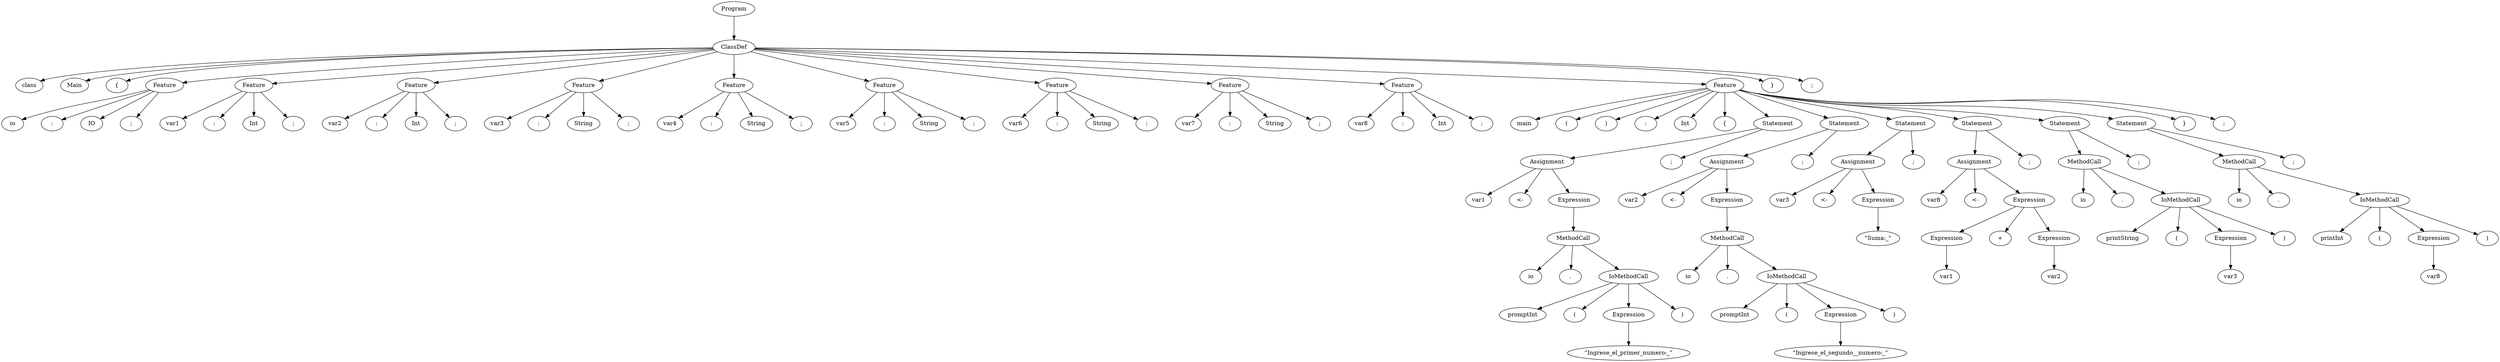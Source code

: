 digraph tree {
rankdir=TB;
nodesep=0.6;
ranksep=0.8;
    "Program_2131276376880" [label="Program"];
    "ClassDef_2131276377328" [label="ClassDef"];
    "class_2131301654464" [label="class"];
    "Main_2131301683392" [label="Main"];
    "{_2131301684864" [label="{"];
    "Feature_2131276377440" [label="Feature"];
    "io_2131301685376" [label="io"];
    ":_2131301686272" [label=":"];
    "IO_2131301686336" [label="IO"];
    ";_2131301686400" [label=";"];
    "Feature_2131276377888" [label="Feature"];
    "var1_2131301686080" [label="var1"];
    ":_2131301686592" [label=":"];
    "Int_2131301686656" [label="Int"];
    ";_2131301686720" [label=";"];
    "Feature_2131276378000" [label="Feature"];
    "var2_2131301686848" [label="var2"];
    ":_2131301686912" [label=":"];
    "Int_2131301686976" [label="Int"];
    ";_2131301687040" [label=";"];
    "Feature_2131360260160" [label="Feature"];
    "var3_2131301687168" [label="var3"];
    ":_2131301687232" [label=":"];
    "String_2131301686208" [label="String"];
    ";_2131360264320" [label=";"];
    "Feature_2131360260272" [label="Feature"];
    "var4_2131360264448" [label="var4"];
    ":_2131360264512" [label=":"];
    "String_2131360264576" [label="String"];
    ";_2131360264640" [label=";"];
    "Feature_2131360260384" [label="Feature"];
    "var5_2131301686464" [label="var5"];
    ":_2131360264256" [label=":"];
    "String_2131360264832" [label="String"];
    ";_2131360264896" [label=";"];
    "Feature_2131360260496" [label="Feature"];
    "var6_2131360265024" [label="var6"];
    ":_2131360265088" [label=":"];
    "String_2131360265152" [label="String"];
    ";_2131360265216" [label=";"];
    "Feature_2131360260608" [label="Feature"];
    "var7_2131360265344" [label="var7"];
    ":_2131360265408" [label=":"];
    "String_2131360265472" [label="String"];
    ";_2131360265536" [label=";"];
    "Feature_2131360260720" [label="Feature"];
    "var8_2131360265664" [label="var8"];
    ":_2131360265728" [label=":"];
    "Int_2131360265792" [label="Int"];
    ";_2131360265856" [label=";"];
    "Feature_2131360260832" [label="Feature"];
    "main_2131360265984" [label="main"];
    "(_2131360266112" [label="("];
    ")_2131360266240" [label=")"];
    ":_2131360266304" [label=":"];
    "Int_2131360266368" [label="Int"];
    "{_2131360266496" [label="{"];
    "Statement_2131360261056" [label="Statement"];
    "Assignment_2131360261504" [label="Assignment"];
    "var1_2131360267520" [label="var1"];
    "<-_2131360266560" [label="<-"];
    "Expression_2131360261616" [label="Expression"];
    "MethodCall_2131360262064" [label="MethodCall"];
    "io_2131360267328" [label="io"];
    "._2131360267712" [label="."];
    "IoMethodCall_2131360262176" [label="IoMethodCall"];
    "promptInt_2131360277440" [label="promptInt"];
    "(_2131360276800" [label="("];
    "Expression_2131360262288" [label="Expression"];
    "\\\"Ingrese_el_primer_numero:_\\\"_2131360277568" [label="\"Ingrese_el_primer_numero:_\""];
    ")_2131360279296" [label=")"];
    ";_2131360279360" [label=";"];
    "Statement_2131360262848" [label="Statement"];
    "Assignment_2131360262960" [label="Assignment"];
    "var2_2131360279424" [label="var2"];
    "<-_2131360279616" [label="<-"];
    "Expression_2131360263072" [label="Expression"];
    "MethodCall_2131360263184" [label="MethodCall"];
    "io_2131360279680" [label="io"];
    "._2131360279744" [label="."];
    "IoMethodCall_2131360263296" [label="IoMethodCall"];
    "promptInt_2131360279872" [label="promptInt"];
    "(_2131360279936" [label="("];
    "Expression_2131360263408" [label="Expression"];
    "\\\"Ingrese_el_segundo__numero:_\\\"_2131360280064" [label="\"Ingrese_el_segundo__numero:_\""];
    ")_2131360278272" [label=")"];
    ";_2131360280128" [label=";"];
    "Statement_2131360263520" [label="Statement"];
    "Assignment_2131360263632" [label="Assignment"];
    "var3_2131360265920" [label="var3"];
    "<-_2131360280256" [label="<-"];
    "Expression_2131360263744" [label="Expression"];
    "\\\"Suma:_\\\"_2131360280320" [label="\"Suma:_\""];
    ";_2131360280192" [label=";"];
    "Statement_2131360263856" [label="Statement"];
    "Assignment_2131360263968" [label="Assignment"];
    "var8_2131360280384" [label="var8"];
    "<-_2131360280448" [label="<-"];
    "Expression_2131360293376" [label="Expression"];
    "Expression_2131360264080" [label="Expression"];
    "var1_2131360280000" [label="var1"];
    "+_2131360280512" [label="+"];
    "Expression_2131360293488" [label="Expression"];
    "var2_2131360299200" [label="var2"];
    ";_2131360276736" [label=";"];
    "Statement_2131360293824" [label="Statement"];
    "MethodCall_2131360294048" [label="MethodCall"];
    "io_2131360299392" [label="io"];
    "._2131360299456" [label="."];
    "IoMethodCall_2131360294160" [label="IoMethodCall"];
    "printString_2131360299584" [label="printString"];
    "(_2131360299328" [label="("];
    "Expression_2131360294272" [label="Expression"];
    "var3_2131360299712" [label="var3"];
    ")_2131360299520" [label=")"];
    ";_2131360299776" [label=";"];
    "Statement_2131360294496" [label="Statement"];
    "MethodCall_2131360294608" [label="MethodCall"];
    "io_2131360299840" [label="io"];
    "._2131360299904" [label="."];
    "IoMethodCall_2131360294720" [label="IoMethodCall"];
    "printInt_2131360300032" [label="printInt"];
    "(_2131360299648" [label="("];
    "Expression_2131360294832" [label="Expression"];
    "var8_2131360300160" [label="var8"];
    ")_2131360299968" [label=")"];
    ";_2131360300224" [label=";"];
    "}_2131360300288" [label="}"];
    ";_2131360300352" [label=";"];
    "}_2131360300416" [label="}"];
    ";_2131360300480" [label=";"];
    "Program_2131276376880" -> "ClassDef_2131276377328";
    "ClassDef_2131276377328" -> "class_2131301654464";
    "ClassDef_2131276377328" -> "Main_2131301683392";
    "ClassDef_2131276377328" -> "{_2131301684864";
    "ClassDef_2131276377328" -> "Feature_2131276377440";
    "ClassDef_2131276377328" -> "Feature_2131276377888";
    "ClassDef_2131276377328" -> "Feature_2131276378000";
    "ClassDef_2131276377328" -> "Feature_2131360260160";
    "ClassDef_2131276377328" -> "Feature_2131360260272";
    "ClassDef_2131276377328" -> "Feature_2131360260384";
    "ClassDef_2131276377328" -> "Feature_2131360260496";
    "ClassDef_2131276377328" -> "Feature_2131360260608";
    "ClassDef_2131276377328" -> "Feature_2131360260720";
    "ClassDef_2131276377328" -> "Feature_2131360260832";
    "ClassDef_2131276377328" -> "}_2131360300416";
    "ClassDef_2131276377328" -> ";_2131360300480";
    "Feature_2131276377440" -> "io_2131301685376";
    "Feature_2131276377440" -> ":_2131301686272";
    "Feature_2131276377440" -> "IO_2131301686336";
    "Feature_2131276377440" -> ";_2131301686400";
    "Feature_2131276377888" -> "var1_2131301686080";
    "Feature_2131276377888" -> ":_2131301686592";
    "Feature_2131276377888" -> "Int_2131301686656";
    "Feature_2131276377888" -> ";_2131301686720";
    "Feature_2131276378000" -> "var2_2131301686848";
    "Feature_2131276378000" -> ":_2131301686912";
    "Feature_2131276378000" -> "Int_2131301686976";
    "Feature_2131276378000" -> ";_2131301687040";
    "Feature_2131360260160" -> "var3_2131301687168";
    "Feature_2131360260160" -> ":_2131301687232";
    "Feature_2131360260160" -> "String_2131301686208";
    "Feature_2131360260160" -> ";_2131360264320";
    "Feature_2131360260272" -> "var4_2131360264448";
    "Feature_2131360260272" -> ":_2131360264512";
    "Feature_2131360260272" -> "String_2131360264576";
    "Feature_2131360260272" -> ";_2131360264640";
    "Feature_2131360260384" -> "var5_2131301686464";
    "Feature_2131360260384" -> ":_2131360264256";
    "Feature_2131360260384" -> "String_2131360264832";
    "Feature_2131360260384" -> ";_2131360264896";
    "Feature_2131360260496" -> "var6_2131360265024";
    "Feature_2131360260496" -> ":_2131360265088";
    "Feature_2131360260496" -> "String_2131360265152";
    "Feature_2131360260496" -> ";_2131360265216";
    "Feature_2131360260608" -> "var7_2131360265344";
    "Feature_2131360260608" -> ":_2131360265408";
    "Feature_2131360260608" -> "String_2131360265472";
    "Feature_2131360260608" -> ";_2131360265536";
    "Feature_2131360260720" -> "var8_2131360265664";
    "Feature_2131360260720" -> ":_2131360265728";
    "Feature_2131360260720" -> "Int_2131360265792";
    "Feature_2131360260720" -> ";_2131360265856";
    "Feature_2131360260832" -> "main_2131360265984";
    "Feature_2131360260832" -> "(_2131360266112";
    "Feature_2131360260832" -> ")_2131360266240";
    "Feature_2131360260832" -> ":_2131360266304";
    "Feature_2131360260832" -> "Int_2131360266368";
    "Feature_2131360260832" -> "{_2131360266496";
    "Feature_2131360260832" -> "Statement_2131360261056";
    "Feature_2131360260832" -> "Statement_2131360262848";
    "Feature_2131360260832" -> "Statement_2131360263520";
    "Feature_2131360260832" -> "Statement_2131360263856";
    "Feature_2131360260832" -> "Statement_2131360293824";
    "Feature_2131360260832" -> "Statement_2131360294496";
    "Feature_2131360260832" -> "}_2131360300288";
    "Feature_2131360260832" -> ";_2131360300352";
    "Statement_2131360261056" -> "Assignment_2131360261504";
    "Statement_2131360261056" -> ";_2131360279360";
    "Assignment_2131360261504" -> "var1_2131360267520";
    "Assignment_2131360261504" -> "<-_2131360266560";
    "Assignment_2131360261504" -> "Expression_2131360261616";
    "Expression_2131360261616" -> "MethodCall_2131360262064";
    "MethodCall_2131360262064" -> "io_2131360267328";
    "MethodCall_2131360262064" -> "._2131360267712";
    "MethodCall_2131360262064" -> "IoMethodCall_2131360262176";
    "IoMethodCall_2131360262176" -> "promptInt_2131360277440";
    "IoMethodCall_2131360262176" -> "(_2131360276800";
    "IoMethodCall_2131360262176" -> "Expression_2131360262288";
    "IoMethodCall_2131360262176" -> ")_2131360279296";
    "Expression_2131360262288" -> "\\\"Ingrese_el_primer_numero:_\\\"_2131360277568";
    "Statement_2131360262848" -> "Assignment_2131360262960";
    "Statement_2131360262848" -> ";_2131360280128";
    "Assignment_2131360262960" -> "var2_2131360279424";
    "Assignment_2131360262960" -> "<-_2131360279616";
    "Assignment_2131360262960" -> "Expression_2131360263072";
    "Expression_2131360263072" -> "MethodCall_2131360263184";
    "MethodCall_2131360263184" -> "io_2131360279680";
    "MethodCall_2131360263184" -> "._2131360279744";
    "MethodCall_2131360263184" -> "IoMethodCall_2131360263296";
    "IoMethodCall_2131360263296" -> "promptInt_2131360279872";
    "IoMethodCall_2131360263296" -> "(_2131360279936";
    "IoMethodCall_2131360263296" -> "Expression_2131360263408";
    "IoMethodCall_2131360263296" -> ")_2131360278272";
    "Expression_2131360263408" -> "\\\"Ingrese_el_segundo__numero:_\\\"_2131360280064";
    "Statement_2131360263520" -> "Assignment_2131360263632";
    "Statement_2131360263520" -> ";_2131360280192";
    "Assignment_2131360263632" -> "var3_2131360265920";
    "Assignment_2131360263632" -> "<-_2131360280256";
    "Assignment_2131360263632" -> "Expression_2131360263744";
    "Expression_2131360263744" -> "\\\"Suma:_\\\"_2131360280320";
    "Statement_2131360263856" -> "Assignment_2131360263968";
    "Statement_2131360263856" -> ";_2131360276736";
    "Assignment_2131360263968" -> "var8_2131360280384";
    "Assignment_2131360263968" -> "<-_2131360280448";
    "Assignment_2131360263968" -> "Expression_2131360293376";
    "Expression_2131360293376" -> "Expression_2131360264080";
    "Expression_2131360293376" -> "+_2131360280512";
    "Expression_2131360293376" -> "Expression_2131360293488";
    "Expression_2131360264080" -> "var1_2131360280000";
    "Expression_2131360293488" -> "var2_2131360299200";
    "Statement_2131360293824" -> "MethodCall_2131360294048";
    "Statement_2131360293824" -> ";_2131360299776";
    "MethodCall_2131360294048" -> "io_2131360299392";
    "MethodCall_2131360294048" -> "._2131360299456";
    "MethodCall_2131360294048" -> "IoMethodCall_2131360294160";
    "IoMethodCall_2131360294160" -> "printString_2131360299584";
    "IoMethodCall_2131360294160" -> "(_2131360299328";
    "IoMethodCall_2131360294160" -> "Expression_2131360294272";
    "IoMethodCall_2131360294160" -> ")_2131360299520";
    "Expression_2131360294272" -> "var3_2131360299712";
    "Statement_2131360294496" -> "MethodCall_2131360294608";
    "Statement_2131360294496" -> ";_2131360300224";
    "MethodCall_2131360294608" -> "io_2131360299840";
    "MethodCall_2131360294608" -> "._2131360299904";
    "MethodCall_2131360294608" -> "IoMethodCall_2131360294720";
    "IoMethodCall_2131360294720" -> "printInt_2131360300032";
    "IoMethodCall_2131360294720" -> "(_2131360299648";
    "IoMethodCall_2131360294720" -> "Expression_2131360294832";
    "IoMethodCall_2131360294720" -> ")_2131360299968";
    "Expression_2131360294832" -> "var8_2131360300160";
}
